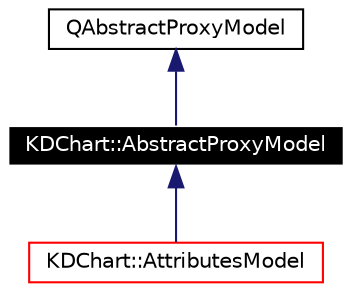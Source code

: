 digraph G
{
  edge [fontname="Helvetica",fontsize=10,labelfontname="Helvetica",labelfontsize=10];
  node [fontname="Helvetica",fontsize=10,shape=record];
  Node230 [label="KDChart::AbstractProxyModel",height=0.2,width=0.4,color="white", fillcolor="black", style="filled" fontcolor="white"];
  Node231 -> Node230 [dir=back,color="midnightblue",fontsize=10,style="solid",fontname="Helvetica"];
  Node231 [label="QAbstractProxyModel",height=0.2,width=0.4,color="black",URL="$class_q_abstract_proxy_model.html"];
  Node230 -> Node232 [dir=back,color="midnightblue",fontsize=10,style="solid",fontname="Helvetica"];
  Node232 [label="KDChart::AttributesModel",height=0.2,width=0.4,color="red",URL="$class_k_d_chart_1_1_attributes_model.html"];
}
